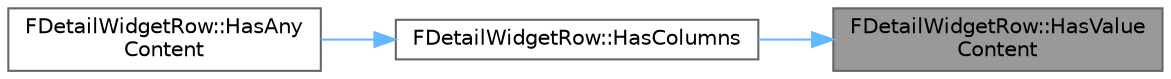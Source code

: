 digraph "FDetailWidgetRow::HasValueContent"
{
 // INTERACTIVE_SVG=YES
 // LATEX_PDF_SIZE
  bgcolor="transparent";
  edge [fontname=Helvetica,fontsize=10,labelfontname=Helvetica,labelfontsize=10];
  node [fontname=Helvetica,fontsize=10,shape=box,height=0.2,width=0.4];
  rankdir="RL";
  Node1 [id="Node000001",label="FDetailWidgetRow::HasValue\lContent",height=0.2,width=0.4,color="gray40", fillcolor="grey60", style="filled", fontcolor="black",tooltip=" "];
  Node1 -> Node2 [id="edge1_Node000001_Node000002",dir="back",color="steelblue1",style="solid",tooltip=" "];
  Node2 [id="Node000002",label="FDetailWidgetRow::HasColumns",height=0.2,width=0.4,color="grey40", fillcolor="white", style="filled",URL="$d8/d13/classFDetailWidgetRow.html#ad1a1463760c672b54fd038d2e2c0f622",tooltip=" "];
  Node2 -> Node3 [id="edge2_Node000002_Node000003",dir="back",color="steelblue1",style="solid",tooltip=" "];
  Node3 [id="Node000003",label="FDetailWidgetRow::HasAny\lContent",height=0.2,width=0.4,color="grey40", fillcolor="white", style="filled",URL="$d8/d13/classFDetailWidgetRow.html#ae97ad0338b03d0241f45aa3171000c25",tooltip=" "];
}
